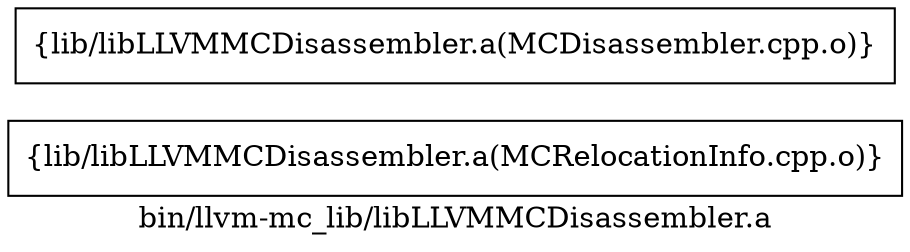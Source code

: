 digraph "bin/llvm-mc_lib/libLLVMMCDisassembler.a" {
	label="bin/llvm-mc_lib/libLLVMMCDisassembler.a";
	rankdir=LR;

	Node0x55a36241ad88 [shape=record,shape=box,group=0,label="{lib/libLLVMMCDisassembler.a(MCRelocationInfo.cpp.o)}"];
	Node0x55a36241b5a8 [shape=record,shape=box,group=0,label="{lib/libLLVMMCDisassembler.a(MCDisassembler.cpp.o)}"];
}

